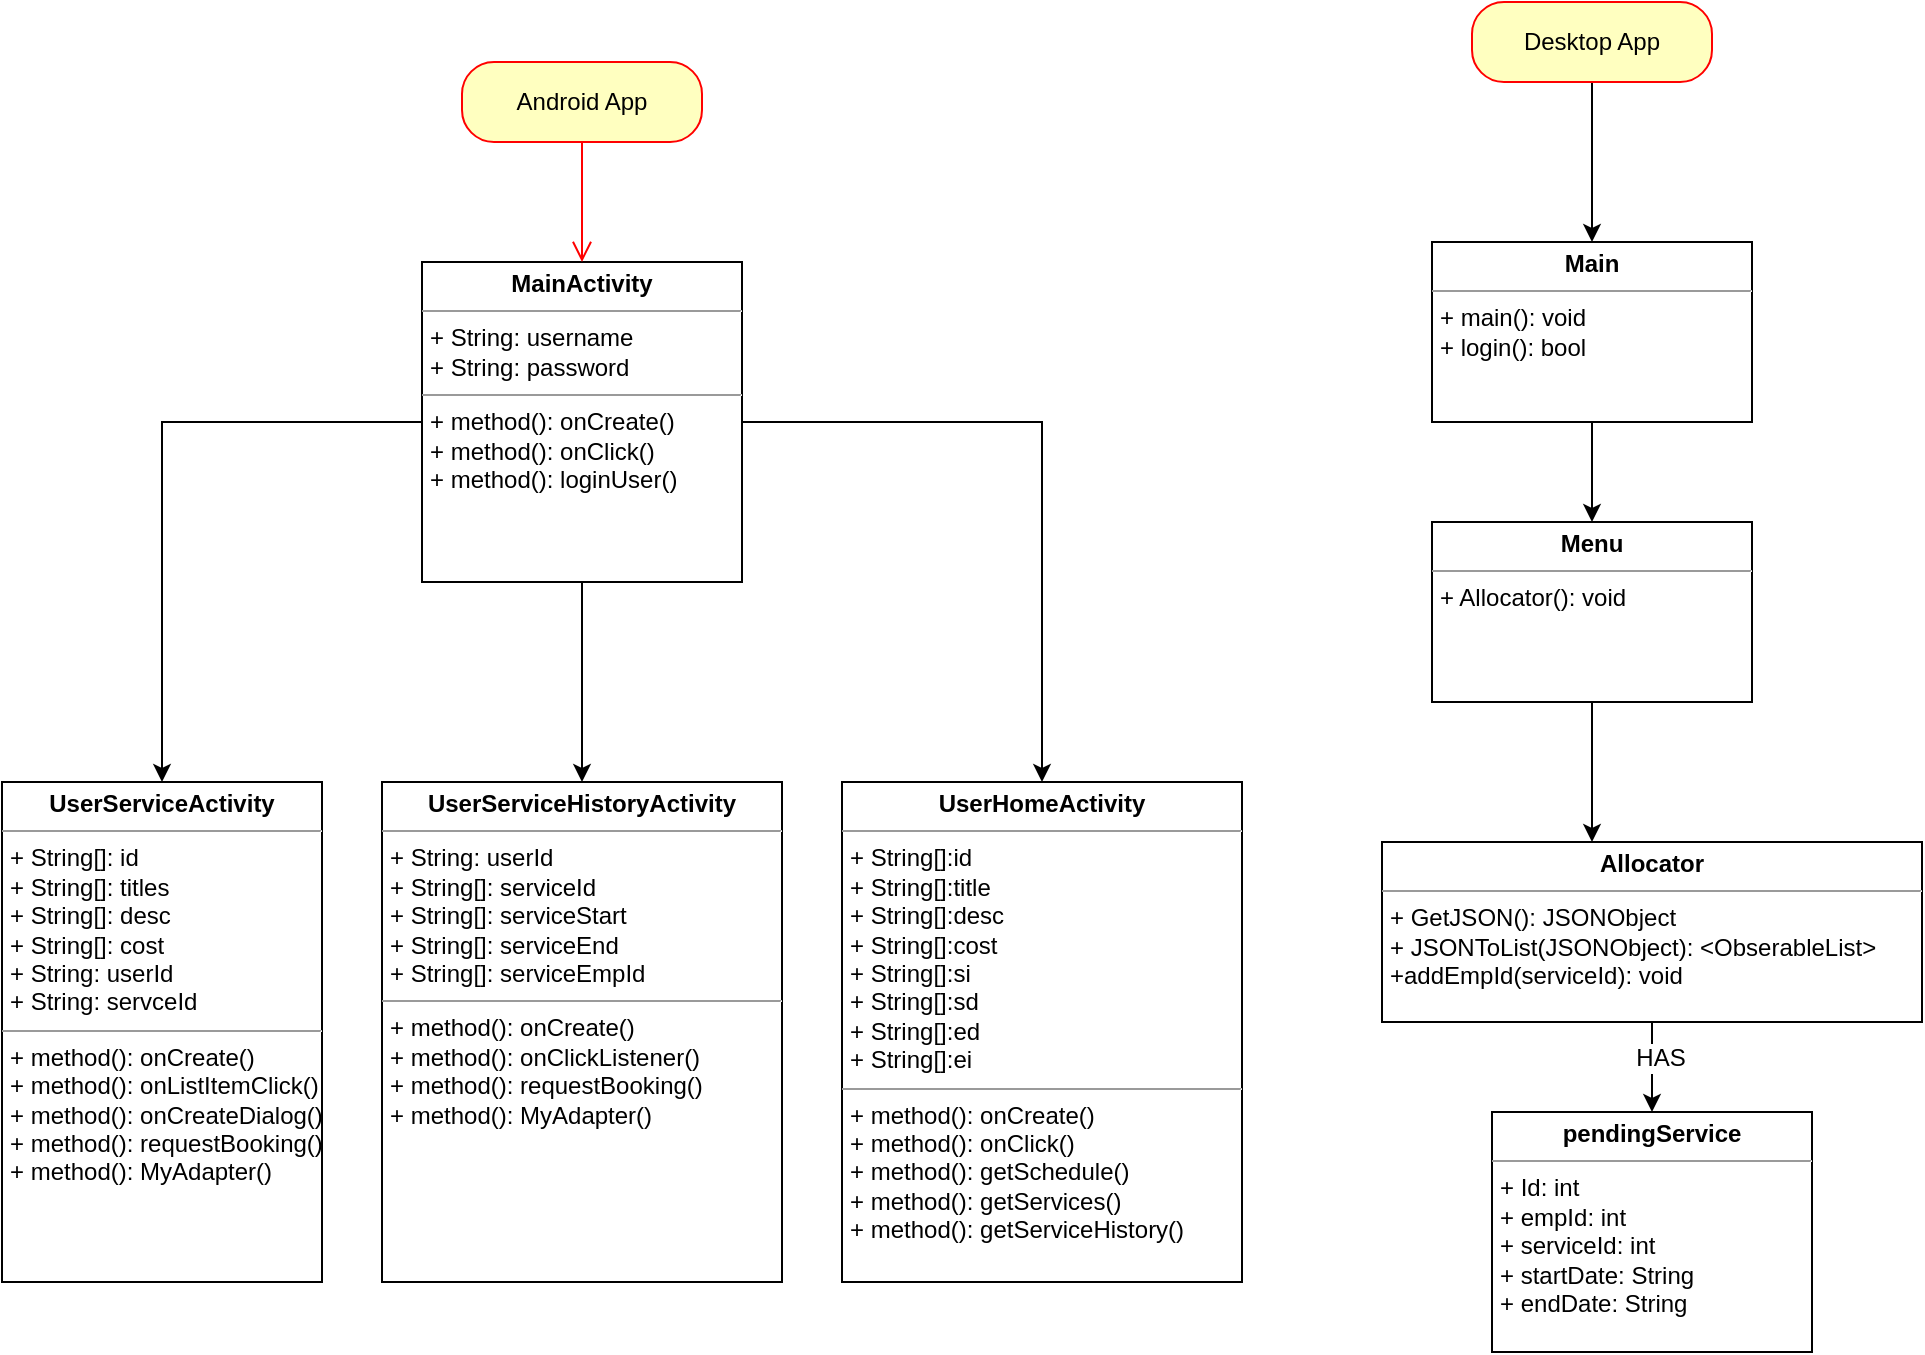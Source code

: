 <mxfile version="10.6.7" type="device"><diagram id="yOnXddcWk3HU7q0CNKaO" name="Page-1"><mxGraphModel dx="1634" dy="1939" grid="1" gridSize="10" guides="1" tooltips="1" connect="1" arrows="1" fold="1" page="1" pageScale="1" pageWidth="827" pageHeight="1169" math="0" shadow="0"><root><mxCell id="0"/><mxCell id="1" parent="0"/><mxCell id="J2awmZDs1dlyofeLfxnC-11" value="" style="edgeStyle=orthogonalEdgeStyle;rounded=0;orthogonalLoop=1;jettySize=auto;html=1;" edge="1" parent="1" source="J2awmZDs1dlyofeLfxnC-1" target="J2awmZDs1dlyofeLfxnC-2"><mxGeometry relative="1" as="geometry"><mxPoint x="320" y="300" as="targetPoint"/></mxGeometry></mxCell><mxCell id="J2awmZDs1dlyofeLfxnC-12" style="edgeStyle=orthogonalEdgeStyle;rounded=0;orthogonalLoop=1;jettySize=auto;html=1;" edge="1" parent="1" source="J2awmZDs1dlyofeLfxnC-1" target="J2awmZDs1dlyofeLfxnC-9"><mxGeometry relative="1" as="geometry"/></mxCell><mxCell id="J2awmZDs1dlyofeLfxnC-13" style="edgeStyle=orthogonalEdgeStyle;rounded=0;orthogonalLoop=1;jettySize=auto;html=1;exitX=1;exitY=0.5;exitDx=0;exitDy=0;entryX=0.5;entryY=0;entryDx=0;entryDy=0;" edge="1" parent="1" source="J2awmZDs1dlyofeLfxnC-1" target="J2awmZDs1dlyofeLfxnC-8"><mxGeometry relative="1" as="geometry"/></mxCell><mxCell id="J2awmZDs1dlyofeLfxnC-1" value="&lt;p style=&quot;margin: 0px ; margin-top: 4px ; text-align: center&quot;&gt;&lt;b&gt;MainActivity&lt;/b&gt;&lt;/p&gt;&lt;hr size=&quot;1&quot;&gt;&lt;p style=&quot;margin: 0px ; margin-left: 4px&quot;&gt;+ String: username&lt;/p&gt;&lt;p style=&quot;margin: 0px ; margin-left: 4px&quot;&gt;+ String: password&lt;/p&gt;&lt;hr size=&quot;1&quot;&gt;&lt;p style=&quot;margin: 0px ; margin-left: 4px&quot;&gt;+ method(): onCreate()&lt;/p&gt;&lt;p style=&quot;margin: 0px ; margin-left: 4px&quot;&gt;+ method(): onClick()&lt;/p&gt;&lt;p style=&quot;margin: 0px ; margin-left: 4px&quot;&gt;+ method(): loginUser()&lt;/p&gt;" style="verticalAlign=top;align=left;overflow=fill;fontSize=12;fontFamily=Helvetica;html=1;" vertex="1" parent="1"><mxGeometry x="240" y="60" width="160" height="160" as="geometry"/></mxCell><mxCell id="J2awmZDs1dlyofeLfxnC-2" value="&lt;p style=&quot;margin: 0px ; margin-top: 4px ; text-align: center&quot;&gt;&lt;b&gt;UserServiceActivity&lt;/b&gt;&lt;/p&gt;&lt;hr size=&quot;1&quot;&gt;&lt;p style=&quot;margin: 0px ; margin-left: 4px&quot;&gt;+ String[]: id&lt;/p&gt;&lt;p style=&quot;margin: 0px ; margin-left: 4px&quot;&gt;+ String[]: titles&lt;/p&gt;&lt;p style=&quot;margin: 0px ; margin-left: 4px&quot;&gt;+ String[]: desc&lt;br&gt;&lt;/p&gt;&lt;p style=&quot;margin: 0px ; margin-left: 4px&quot;&gt;+ String[]: cost&lt;br&gt;&lt;/p&gt;&lt;p style=&quot;margin: 0px ; margin-left: 4px&quot;&gt;+ String: userId&lt;/p&gt;&lt;p style=&quot;margin: 0px ; margin-left: 4px&quot;&gt;+ String: servceId&lt;/p&gt;&lt;hr size=&quot;1&quot;&gt;&lt;p style=&quot;margin: 0px ; margin-left: 4px&quot;&gt;+ method(): onCreate()&lt;/p&gt;&lt;p style=&quot;margin: 0px ; margin-left: 4px&quot;&gt;+ method(): onListItemClick()&lt;/p&gt;&lt;p style=&quot;margin: 0px ; margin-left: 4px&quot;&gt;+ method(): onCreateDialog()&lt;/p&gt;&lt;p style=&quot;margin: 0px ; margin-left: 4px&quot;&gt;+ method(): requestBooking()&lt;/p&gt;&lt;p style=&quot;margin: 0px ; margin-left: 4px&quot;&gt;+ method(): MyAdapter()&lt;/p&gt;" style="verticalAlign=top;align=left;overflow=fill;fontSize=12;fontFamily=Helvetica;html=1;" vertex="1" parent="1"><mxGeometry x="30" y="320" width="160" height="250" as="geometry"/></mxCell><mxCell id="J2awmZDs1dlyofeLfxnC-8" value="&lt;p style=&quot;margin: 0px ; margin-top: 4px ; text-align: center&quot;&gt;&lt;b&gt;UserHomeActivity&lt;/b&gt;&lt;/p&gt;&lt;hr size=&quot;1&quot;&gt;&lt;p style=&quot;margin: 0px ; margin-left: 4px&quot;&gt;+ String[]:id&lt;/p&gt;&lt;p style=&quot;margin: 0px ; margin-left: 4px&quot;&gt;&lt;span&gt;+ String[]:title&lt;/span&gt;&lt;/p&gt;&lt;p style=&quot;margin: 0px ; margin-left: 4px&quot;&gt;&lt;span&gt;+ String[]:desc&lt;/span&gt;&lt;/p&gt;&lt;p style=&quot;margin: 0px ; margin-left: 4px&quot;&gt;&lt;span&gt;+ String[]:cost&lt;/span&gt;&lt;/p&gt;&lt;p style=&quot;margin: 0px ; margin-left: 4px&quot;&gt;&lt;span&gt;+ String[]:si&lt;/span&gt;&lt;/p&gt;&lt;p style=&quot;margin: 0px ; margin-left: 4px&quot;&gt;&lt;span&gt;+ String[]:sd&lt;/span&gt;&lt;/p&gt;&lt;p style=&quot;margin: 0px ; margin-left: 4px&quot;&gt;&lt;span&gt;+ String[]:ed&lt;/span&gt;&lt;/p&gt;&lt;p style=&quot;margin: 0px ; margin-left: 4px&quot;&gt;&lt;span&gt;+ String[]:ei&lt;/span&gt;&lt;/p&gt;&lt;hr size=&quot;1&quot;&gt;&lt;p style=&quot;margin: 0px ; margin-left: 4px&quot;&gt;+ method(): onCreate()&lt;/p&gt;&lt;p style=&quot;margin: 0px ; margin-left: 4px&quot;&gt;+ method(): onClick()&lt;/p&gt;&lt;p style=&quot;margin: 0px ; margin-left: 4px&quot;&gt;&lt;span&gt;+ method(): getSchedule()&lt;/span&gt;&lt;/p&gt;&lt;p style=&quot;margin: 0px ; margin-left: 4px&quot;&gt;&lt;span&gt;+ method(): getServices()&lt;/span&gt;&lt;/p&gt;&lt;p style=&quot;margin: 0px ; margin-left: 4px&quot;&gt;&lt;span&gt;+ method(): getServiceHistory()&lt;/span&gt;&lt;/p&gt;&lt;p&gt;&lt;br&gt;&lt;/p&gt;" style="verticalAlign=top;align=left;overflow=fill;fontSize=12;fontFamily=Helvetica;html=1;" vertex="1" parent="1"><mxGeometry x="450" y="320" width="200" height="250" as="geometry"/></mxCell><mxCell id="J2awmZDs1dlyofeLfxnC-9" value="&lt;p style=&quot;margin: 0px ; margin-top: 4px ; text-align: center&quot;&gt;&lt;b&gt;UserServiceHistoryActivity&lt;/b&gt;&lt;/p&gt;&lt;hr size=&quot;1&quot;&gt;&lt;p style=&quot;margin: 0px ; margin-left: 4px&quot;&gt;+ String: userId&lt;/p&gt;&lt;p style=&quot;margin: 0px ; margin-left: 4px&quot;&gt;+ String[]:&amp;nbsp;&lt;span&gt;serviceId&lt;/span&gt;&lt;/p&gt;&lt;p style=&quot;margin: 0px ; margin-left: 4px&quot;&gt;+ String[]: serviceStart&lt;br&gt;&lt;/p&gt;&lt;p style=&quot;margin: 0px ; margin-left: 4px&quot;&gt;+ String[]: serviceEnd&lt;br&gt;&lt;/p&gt;&lt;p style=&quot;margin: 0px ; margin-left: 4px&quot;&gt;+ String[]: serviceEmpId&lt;/p&gt;&lt;hr size=&quot;1&quot;&gt;&lt;p style=&quot;margin: 0px ; margin-left: 4px&quot;&gt;+ method(): onCreate()&lt;/p&gt;&lt;p style=&quot;margin: 0px ; margin-left: 4px&quot;&gt;+ method(): onClickListener()&lt;/p&gt;&lt;p style=&quot;margin: 0px ; margin-left: 4px&quot;&gt;&lt;span&gt;+ method(): requestBooking()&lt;/span&gt;&lt;br&gt;&lt;/p&gt;&lt;p style=&quot;margin: 0px ; margin-left: 4px&quot;&gt;+ method(): MyAdapter()&lt;/p&gt;" style="verticalAlign=top;align=left;overflow=fill;fontSize=12;fontFamily=Helvetica;html=1;" vertex="1" parent="1"><mxGeometry x="220" y="320" width="200" height="250" as="geometry"/></mxCell><mxCell id="J2awmZDs1dlyofeLfxnC-14" value="" style="edgeStyle=orthogonalEdgeStyle;rounded=0;orthogonalLoop=1;jettySize=auto;html=1;" edge="1" parent="1" source="J2awmZDs1dlyofeLfxnC-15" target="J2awmZDs1dlyofeLfxnC-18"><mxGeometry relative="1" as="geometry"/></mxCell><mxCell id="J2awmZDs1dlyofeLfxnC-15" value="&lt;p style=&quot;margin: 0px ; margin-top: 4px ; text-align: center&quot;&gt;&lt;b&gt;Main&lt;/b&gt;&lt;/p&gt;&lt;hr size=&quot;1&quot;&gt;&lt;p style=&quot;margin: 0px ; margin-left: 4px&quot;&gt;+ main(): void&lt;/p&gt;&lt;p style=&quot;margin: 0px ; margin-left: 4px&quot;&gt;+ login(): bool&lt;br&gt;&lt;/p&gt;" style="verticalAlign=top;align=left;overflow=fill;fontSize=12;fontFamily=Helvetica;html=1;" vertex="1" parent="1"><mxGeometry x="745" y="50" width="160" height="90" as="geometry"/></mxCell><mxCell id="J2awmZDs1dlyofeLfxnC-16" value="&lt;p style=&quot;margin: 0px ; margin-top: 4px ; text-align: center&quot;&gt;&lt;b&gt;pendingService&lt;/b&gt;&lt;/p&gt;&lt;hr size=&quot;1&quot;&gt;&lt;p style=&quot;margin: 0px ; margin-left: 4px&quot;&gt;+ Id: int&lt;/p&gt;&lt;p style=&quot;margin: 0px ; margin-left: 4px&quot;&gt;+ empId: int&lt;/p&gt;&lt;p style=&quot;margin: 0px ; margin-left: 4px&quot;&gt;+ serviceId: int&lt;br&gt;&lt;/p&gt;&lt;p style=&quot;margin: 0px ; margin-left: 4px&quot;&gt;+ startDate: String&lt;br&gt;&lt;/p&gt;&lt;p style=&quot;margin: 0px ; margin-left: 4px&quot;&gt;+ endDate: String&lt;br&gt;&lt;/p&gt;&lt;p style=&quot;margin: 0px ; margin-left: 4px&quot;&gt;&lt;br&gt;&lt;/p&gt;" style="verticalAlign=top;align=left;overflow=fill;fontSize=12;fontFamily=Helvetica;html=1;" vertex="1" parent="1"><mxGeometry x="775" y="485" width="160" height="120" as="geometry"/></mxCell><mxCell id="J2awmZDs1dlyofeLfxnC-17" value="" style="edgeStyle=orthogonalEdgeStyle;rounded=0;orthogonalLoop=1;jettySize=auto;html=1;" edge="1" parent="1" source="J2awmZDs1dlyofeLfxnC-18" target="J2awmZDs1dlyofeLfxnC-21"><mxGeometry relative="1" as="geometry"><Array as="points"><mxPoint x="825" y="330"/><mxPoint x="825" y="330"/></Array></mxGeometry></mxCell><mxCell id="J2awmZDs1dlyofeLfxnC-18" value="&lt;p style=&quot;margin: 0px ; margin-top: 4px ; text-align: center&quot;&gt;&lt;b&gt;Menu&lt;/b&gt;&lt;/p&gt;&lt;hr size=&quot;1&quot;&gt;&lt;p style=&quot;margin: 0px ; margin-left: 4px&quot;&gt;+ Allocator(): void&lt;/p&gt;" style="verticalAlign=top;align=left;overflow=fill;fontSize=12;fontFamily=Helvetica;html=1;" vertex="1" parent="1"><mxGeometry x="745" y="190" width="160" height="90" as="geometry"/></mxCell><mxCell id="J2awmZDs1dlyofeLfxnC-19" value="" style="edgeStyle=orthogonalEdgeStyle;rounded=0;orthogonalLoop=1;jettySize=auto;html=1;" edge="1" parent="1" source="J2awmZDs1dlyofeLfxnC-21" target="J2awmZDs1dlyofeLfxnC-16"><mxGeometry relative="1" as="geometry"/></mxCell><mxCell id="J2awmZDs1dlyofeLfxnC-20" value="HAS" style="text;html=1;resizable=0;points=[];align=center;verticalAlign=middle;labelBackgroundColor=#ffffff;" vertex="1" connectable="0" parent="J2awmZDs1dlyofeLfxnC-19"><mxGeometry x="-0.2" y="4" relative="1" as="geometry"><mxPoint as="offset"/></mxGeometry></mxCell><mxCell id="J2awmZDs1dlyofeLfxnC-21" value="&lt;p style=&quot;margin: 0px ; margin-top: 4px ; text-align: center&quot;&gt;&lt;b&gt;Allocator&lt;/b&gt;&lt;/p&gt;&lt;hr size=&quot;1&quot;&gt;&lt;p style=&quot;margin: 0px ; margin-left: 4px&quot;&gt;+ GetJSON(): JSONObject&lt;/p&gt;&lt;p style=&quot;margin: 0px ; margin-left: 4px&quot;&gt;+ JSONToList(JSONObject): &amp;lt;ObserableList&amp;gt;&lt;/p&gt;&lt;p style=&quot;margin: 0px ; margin-left: 4px&quot;&gt;+addEmpId(serviceId): void&lt;/p&gt;" style="verticalAlign=top;align=left;overflow=fill;fontSize=12;fontFamily=Helvetica;html=1;" vertex="1" parent="1"><mxGeometry x="720" y="350" width="270" height="90" as="geometry"/></mxCell><mxCell id="J2awmZDs1dlyofeLfxnC-22" value="Android App" style="rounded=1;whiteSpace=wrap;html=1;arcSize=40;fontColor=#000000;fillColor=#ffffc0;strokeColor=#ff0000;" vertex="1" parent="1"><mxGeometry x="260" y="-40" width="120" height="40" as="geometry"/></mxCell><mxCell id="J2awmZDs1dlyofeLfxnC-23" value="" style="edgeStyle=orthogonalEdgeStyle;html=1;verticalAlign=bottom;endArrow=open;endSize=8;strokeColor=#ff0000;" edge="1" source="J2awmZDs1dlyofeLfxnC-22" parent="1"><mxGeometry relative="1" as="geometry"><mxPoint x="320" y="60" as="targetPoint"/></mxGeometry></mxCell><mxCell id="J2awmZDs1dlyofeLfxnC-25" value="" style="edgeStyle=orthogonalEdgeStyle;rounded=0;orthogonalLoop=1;jettySize=auto;html=1;" edge="1" parent="1" source="J2awmZDs1dlyofeLfxnC-24" target="J2awmZDs1dlyofeLfxnC-15"><mxGeometry relative="1" as="geometry"/></mxCell><mxCell id="J2awmZDs1dlyofeLfxnC-24" value="Desktop App" style="rounded=1;whiteSpace=wrap;html=1;arcSize=40;fontColor=#000000;fillColor=#ffffc0;strokeColor=#ff0000;" vertex="1" parent="1"><mxGeometry x="765" y="-70" width="120" height="40" as="geometry"/></mxCell></root></mxGraphModel></diagram></mxfile>